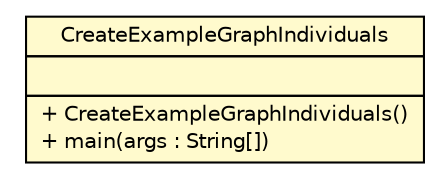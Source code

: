 #!/usr/local/bin/dot
#
# Class diagram 
# Generated by UMLGraph version R5_6-24-gf6e263 (http://www.umlgraph.org/)
#

digraph G {
	edge [fontname="Helvetica",fontsize=10,labelfontname="Helvetica",labelfontsize=10];
	node [fontname="Helvetica",fontsize=10,shape=plaintext];
	nodesep=0.25;
	ranksep=0.5;
	// de.tud.plt.r43ples.client.CreateExampleGraphIndividuals
	c682 [label=<<table title="de.tud.plt.r43ples.client.CreateExampleGraphIndividuals" border="0" cellborder="1" cellspacing="0" cellpadding="2" port="p" bgcolor="lemonChiffon" href="./CreateExampleGraphIndividuals.html">
		<tr><td><table border="0" cellspacing="0" cellpadding="1">
<tr><td align="center" balign="center"> CreateExampleGraphIndividuals </td></tr>
		</table></td></tr>
		<tr><td><table border="0" cellspacing="0" cellpadding="1">
<tr><td align="left" balign="left">  </td></tr>
		</table></td></tr>
		<tr><td><table border="0" cellspacing="0" cellpadding="1">
<tr><td align="left" balign="left"> + CreateExampleGraphIndividuals() </td></tr>
<tr><td align="left" balign="left"> + main(args : String[]) </td></tr>
		</table></td></tr>
		</table>>, URL="./CreateExampleGraphIndividuals.html", fontname="Helvetica", fontcolor="black", fontsize=10.0];
}

